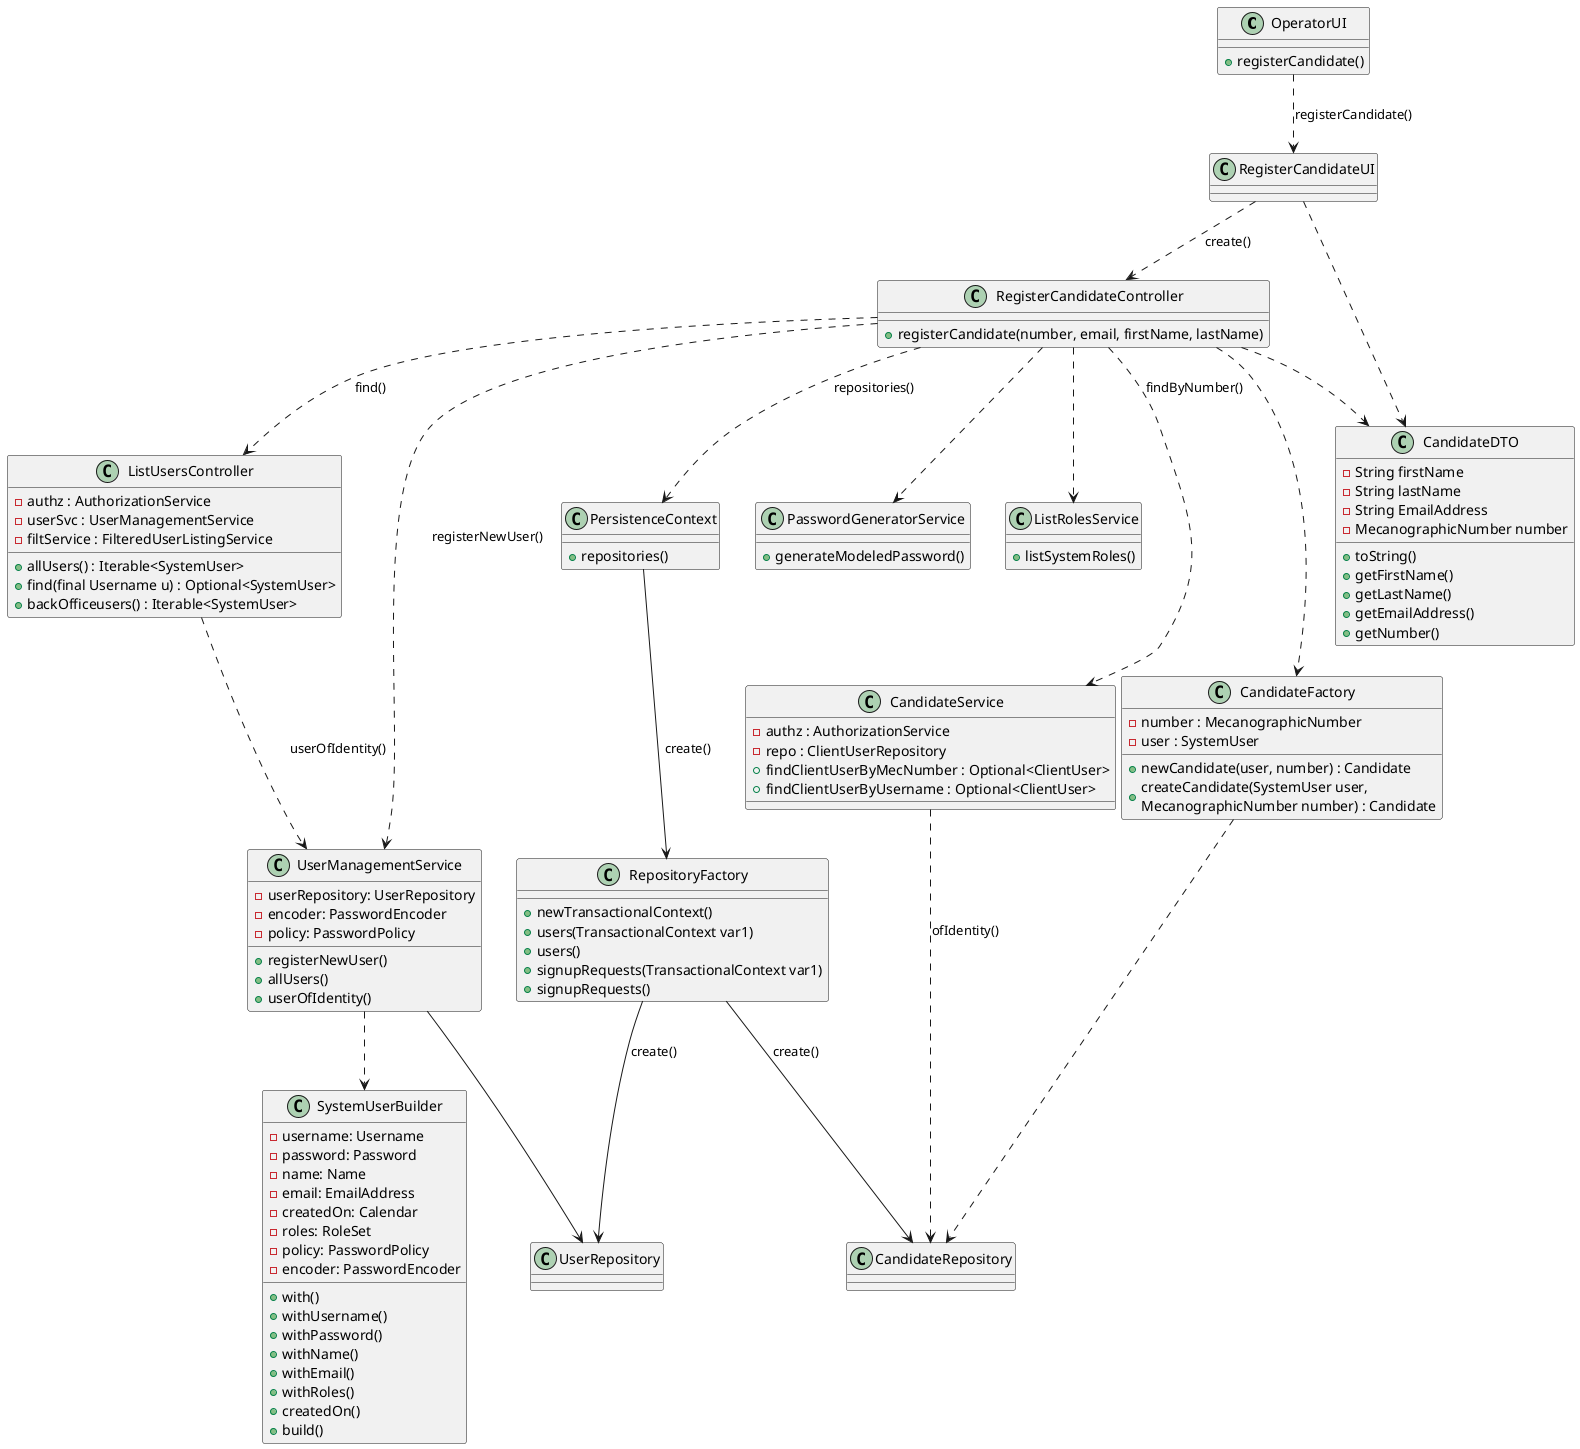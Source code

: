 @startuml US2000a_cd
'https://plantuml.com/class-diagram

class OperatorUI {
    + registerCandidate()
}

class PersistenceContext {
    + repositories()
}

class RepositoryFactory {
	+ newTransactionalContext()
    + users(TransactionalContext var1)
    + users()
    + signupRequests(TransactionalContext var1)
    + signupRequests()
}

class ListUsersController {
    - authz : AuthorizationService
    - userSvc : UserManagementService
    - filtService : FilteredUserListingService
    + allUsers() : Iterable<SystemUser>
    + find(final Username u) : Optional<SystemUser> 
    + backOfficeusers() : Iterable<SystemUser> 
}

class CandidateService {
    - authz : AuthorizationService 
    - repo : ClientUserRepository 
    + findClientUserByMecNumber : Optional<ClientUser> 
    + findClientUserByUsername : Optional<ClientUser>
}

class CandidateFactory {
	- number : MecanographicNumber
	- user : SystemUser
	+ newCandidate(user, number) : Candidate
}

class UserManagementService {
    - userRepository: UserRepository
    - encoder: PasswordEncoder
    - policy: PasswordPolicy
    + registerNewUser()
    + allUsers()
    + userOfIdentity()
}

class UserRepository {
}

class CandidateRepository {
}

class CandidateFactory {
	+ createCandidate(SystemUser user,\nMecanographicNumber number) : Candidate
}

class RegisterCandidateController {
	+ registerCandidate(number, email, firstName, lastName)
}

class PasswordGeneratorService {
    + generateModeledPassword()
}

class PasswordGeneratorService {
}

class RegisterCandidateUI {
}

class ListRolesService{
    + listSystemRoles()
}

class SystemUserBuilder {
    - username: Username
    - password: Password
    - name: Name
    - email: EmailAddress
    - createdOn: Calendar
    - roles: RoleSet
    - policy: PasswordPolicy
    - encoder: PasswordEncoder
    + with()
    + withUsername()
    + withPassword()
    + withName()
    + withEmail()
    + withRoles()
    + createdOn()
    + build()
}

class CandidateDTO {
	- String firstName
	- String lastName
	- String EmailAddress
	- MecanographicNumber number
	+ toString()
	+ getFirstName()
	+ getLastName()
	+ getEmailAddress()
	+ getNumber()
}

OperatorUI .-> RegisterCandidateUI : registerCandidate()
RegisterCandidateUI .-> RegisterCandidateController : create()
RegisterCandidateUI .-> CandidateDTO
RegisterCandidateController .-> PersistenceContext : repositories()
RegisterCandidateController .-> PasswordGeneratorService
RegisterCandidateController .-> UserManagementService : registerNewUser()
RegisterCandidateController .-> CandidateFactory
RegisterCandidateController .-> ListRolesService
RegisterCandidateController .-> ListUsersController : find()
RegisterCandidateController .-> CandidateService : findByNumber()
RegisterCandidateController .-> CandidateDTO
CandidateService .-> CandidateRepository : ofIdentity()
CandidateFactory .-> CandidateRepository
ListUsersController .-> UserManagementService : userOfIdentity()
PersistenceContext --> RepositoryFactory : create()
RepositoryFactory  --> UserRepository : create()
RepositoryFactory  --> CandidateRepository : create()
UserManagementService --> UserRepository 
UserManagementService .-> SystemUserBuilder

@enduml